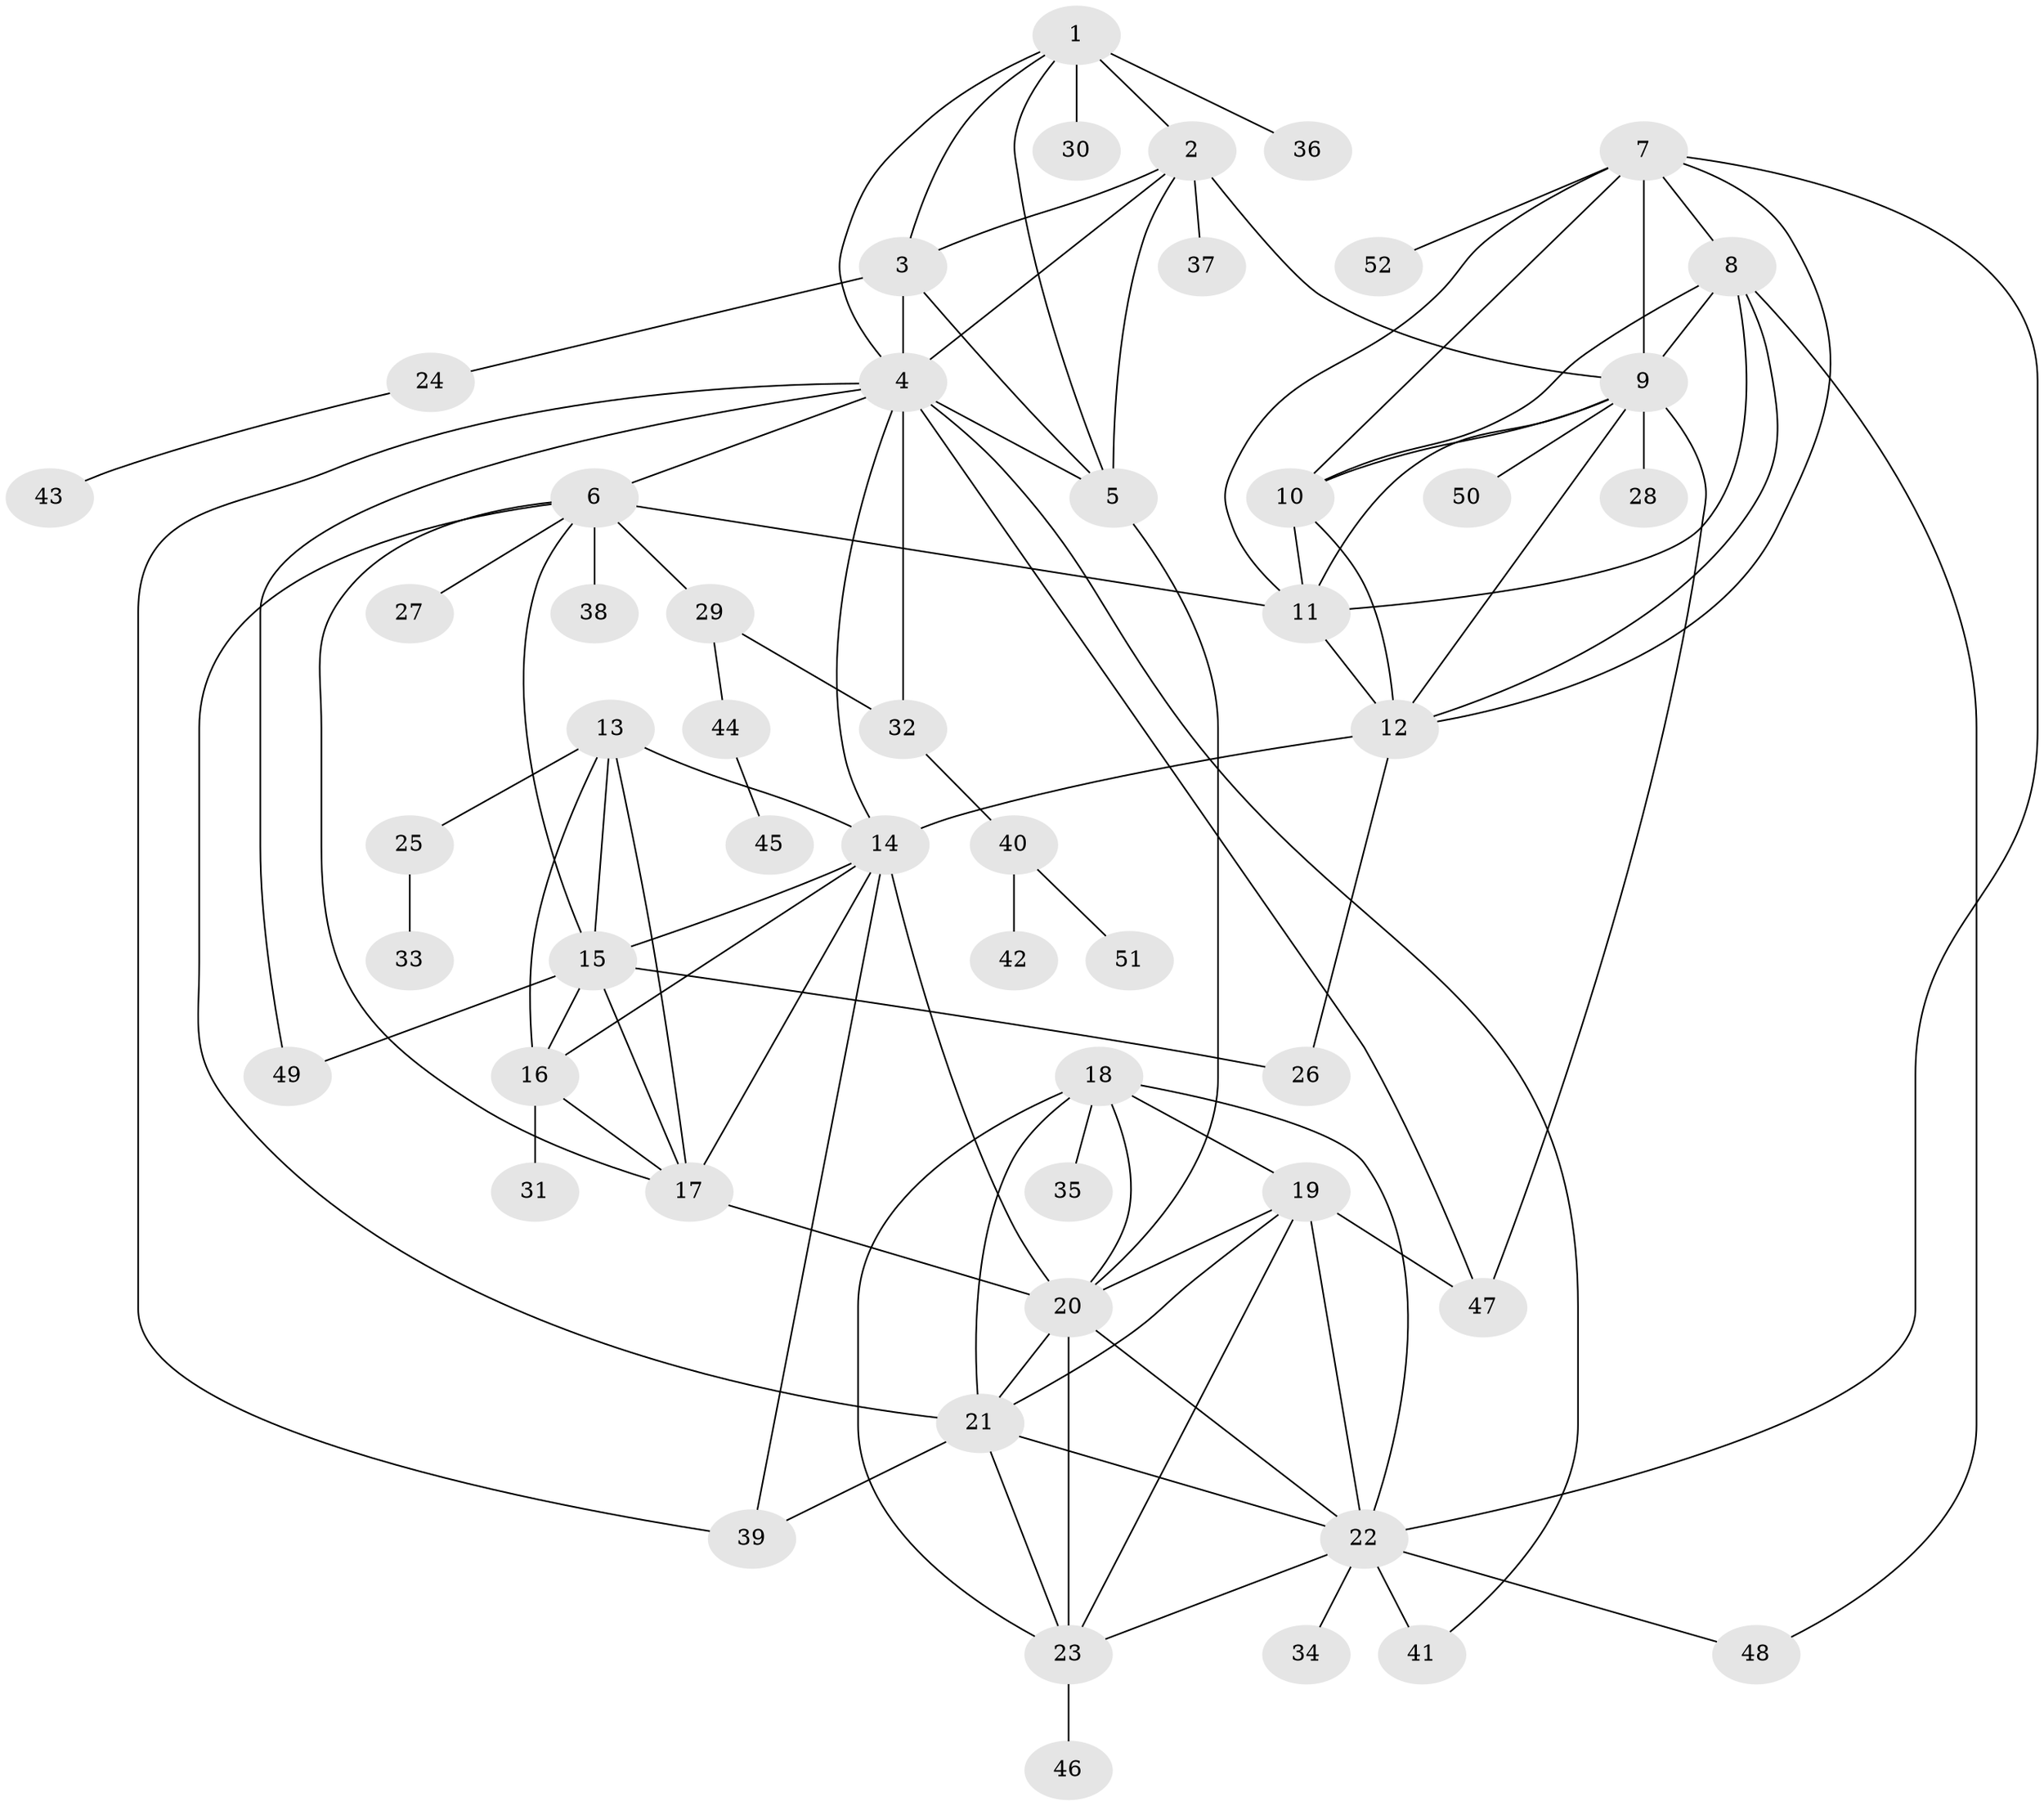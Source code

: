 // original degree distribution, {10: 0.04032258064516129, 9: 0.04838709677419355, 5: 0.024193548387096774, 6: 0.03225806451612903, 17: 0.008064516129032258, 7: 0.04838709677419355, 11: 0.016129032258064516, 8: 0.016129032258064516, 12: 0.008064516129032258, 1: 0.532258064516129, 2: 0.18548387096774194, 3: 0.03225806451612903, 4: 0.008064516129032258}
// Generated by graph-tools (version 1.1) at 2025/52/03/04/25 22:52:43]
// undirected, 52 vertices, 100 edges
graph export_dot {
  node [color=gray90,style=filled];
  1;
  2;
  3;
  4;
  5;
  6;
  7;
  8;
  9;
  10;
  11;
  12;
  13;
  14;
  15;
  16;
  17;
  18;
  19;
  20;
  21;
  22;
  23;
  24;
  25;
  26;
  27;
  28;
  29;
  30;
  31;
  32;
  33;
  34;
  35;
  36;
  37;
  38;
  39;
  40;
  41;
  42;
  43;
  44;
  45;
  46;
  47;
  48;
  49;
  50;
  51;
  52;
  1 -- 2 [weight=1.0];
  1 -- 3 [weight=2.0];
  1 -- 4 [weight=1.0];
  1 -- 5 [weight=1.0];
  1 -- 30 [weight=3.0];
  1 -- 36 [weight=1.0];
  2 -- 3 [weight=2.0];
  2 -- 4 [weight=1.0];
  2 -- 5 [weight=1.0];
  2 -- 9 [weight=1.0];
  2 -- 37 [weight=2.0];
  3 -- 4 [weight=2.0];
  3 -- 5 [weight=2.0];
  3 -- 24 [weight=1.0];
  4 -- 5 [weight=1.0];
  4 -- 6 [weight=1.0];
  4 -- 14 [weight=1.0];
  4 -- 32 [weight=5.0];
  4 -- 39 [weight=1.0];
  4 -- 41 [weight=1.0];
  4 -- 47 [weight=1.0];
  4 -- 49 [weight=1.0];
  5 -- 20 [weight=1.0];
  6 -- 11 [weight=1.0];
  6 -- 15 [weight=1.0];
  6 -- 17 [weight=1.0];
  6 -- 21 [weight=1.0];
  6 -- 27 [weight=1.0];
  6 -- 29 [weight=4.0];
  6 -- 38 [weight=3.0];
  7 -- 8 [weight=1.0];
  7 -- 9 [weight=1.0];
  7 -- 10 [weight=1.0];
  7 -- 11 [weight=1.0];
  7 -- 12 [weight=1.0];
  7 -- 22 [weight=1.0];
  7 -- 52 [weight=1.0];
  8 -- 9 [weight=1.0];
  8 -- 10 [weight=1.0];
  8 -- 11 [weight=1.0];
  8 -- 12 [weight=1.0];
  8 -- 48 [weight=1.0];
  9 -- 10 [weight=1.0];
  9 -- 11 [weight=1.0];
  9 -- 12 [weight=1.0];
  9 -- 28 [weight=1.0];
  9 -- 47 [weight=1.0];
  9 -- 50 [weight=1.0];
  10 -- 11 [weight=1.0];
  10 -- 12 [weight=1.0];
  11 -- 12 [weight=1.0];
  12 -- 14 [weight=1.0];
  12 -- 26 [weight=1.0];
  13 -- 14 [weight=2.0];
  13 -- 15 [weight=1.0];
  13 -- 16 [weight=1.0];
  13 -- 17 [weight=1.0];
  13 -- 25 [weight=1.0];
  14 -- 15 [weight=2.0];
  14 -- 16 [weight=2.0];
  14 -- 17 [weight=3.0];
  14 -- 20 [weight=1.0];
  14 -- 39 [weight=1.0];
  15 -- 16 [weight=1.0];
  15 -- 17 [weight=1.0];
  15 -- 26 [weight=4.0];
  15 -- 49 [weight=1.0];
  16 -- 17 [weight=1.0];
  16 -- 31 [weight=4.0];
  17 -- 20 [weight=1.0];
  18 -- 19 [weight=1.0];
  18 -- 20 [weight=1.0];
  18 -- 21 [weight=1.0];
  18 -- 22 [weight=1.0];
  18 -- 23 [weight=1.0];
  18 -- 35 [weight=1.0];
  19 -- 20 [weight=1.0];
  19 -- 21 [weight=1.0];
  19 -- 22 [weight=1.0];
  19 -- 23 [weight=1.0];
  19 -- 47 [weight=3.0];
  20 -- 21 [weight=1.0];
  20 -- 22 [weight=1.0];
  20 -- 23 [weight=1.0];
  21 -- 22 [weight=1.0];
  21 -- 23 [weight=1.0];
  21 -- 39 [weight=2.0];
  22 -- 23 [weight=1.0];
  22 -- 34 [weight=1.0];
  22 -- 41 [weight=2.0];
  22 -- 48 [weight=1.0];
  23 -- 46 [weight=1.0];
  24 -- 43 [weight=1.0];
  25 -- 33 [weight=1.0];
  29 -- 32 [weight=1.0];
  29 -- 44 [weight=1.0];
  32 -- 40 [weight=1.0];
  40 -- 42 [weight=1.0];
  40 -- 51 [weight=1.0];
  44 -- 45 [weight=1.0];
}

